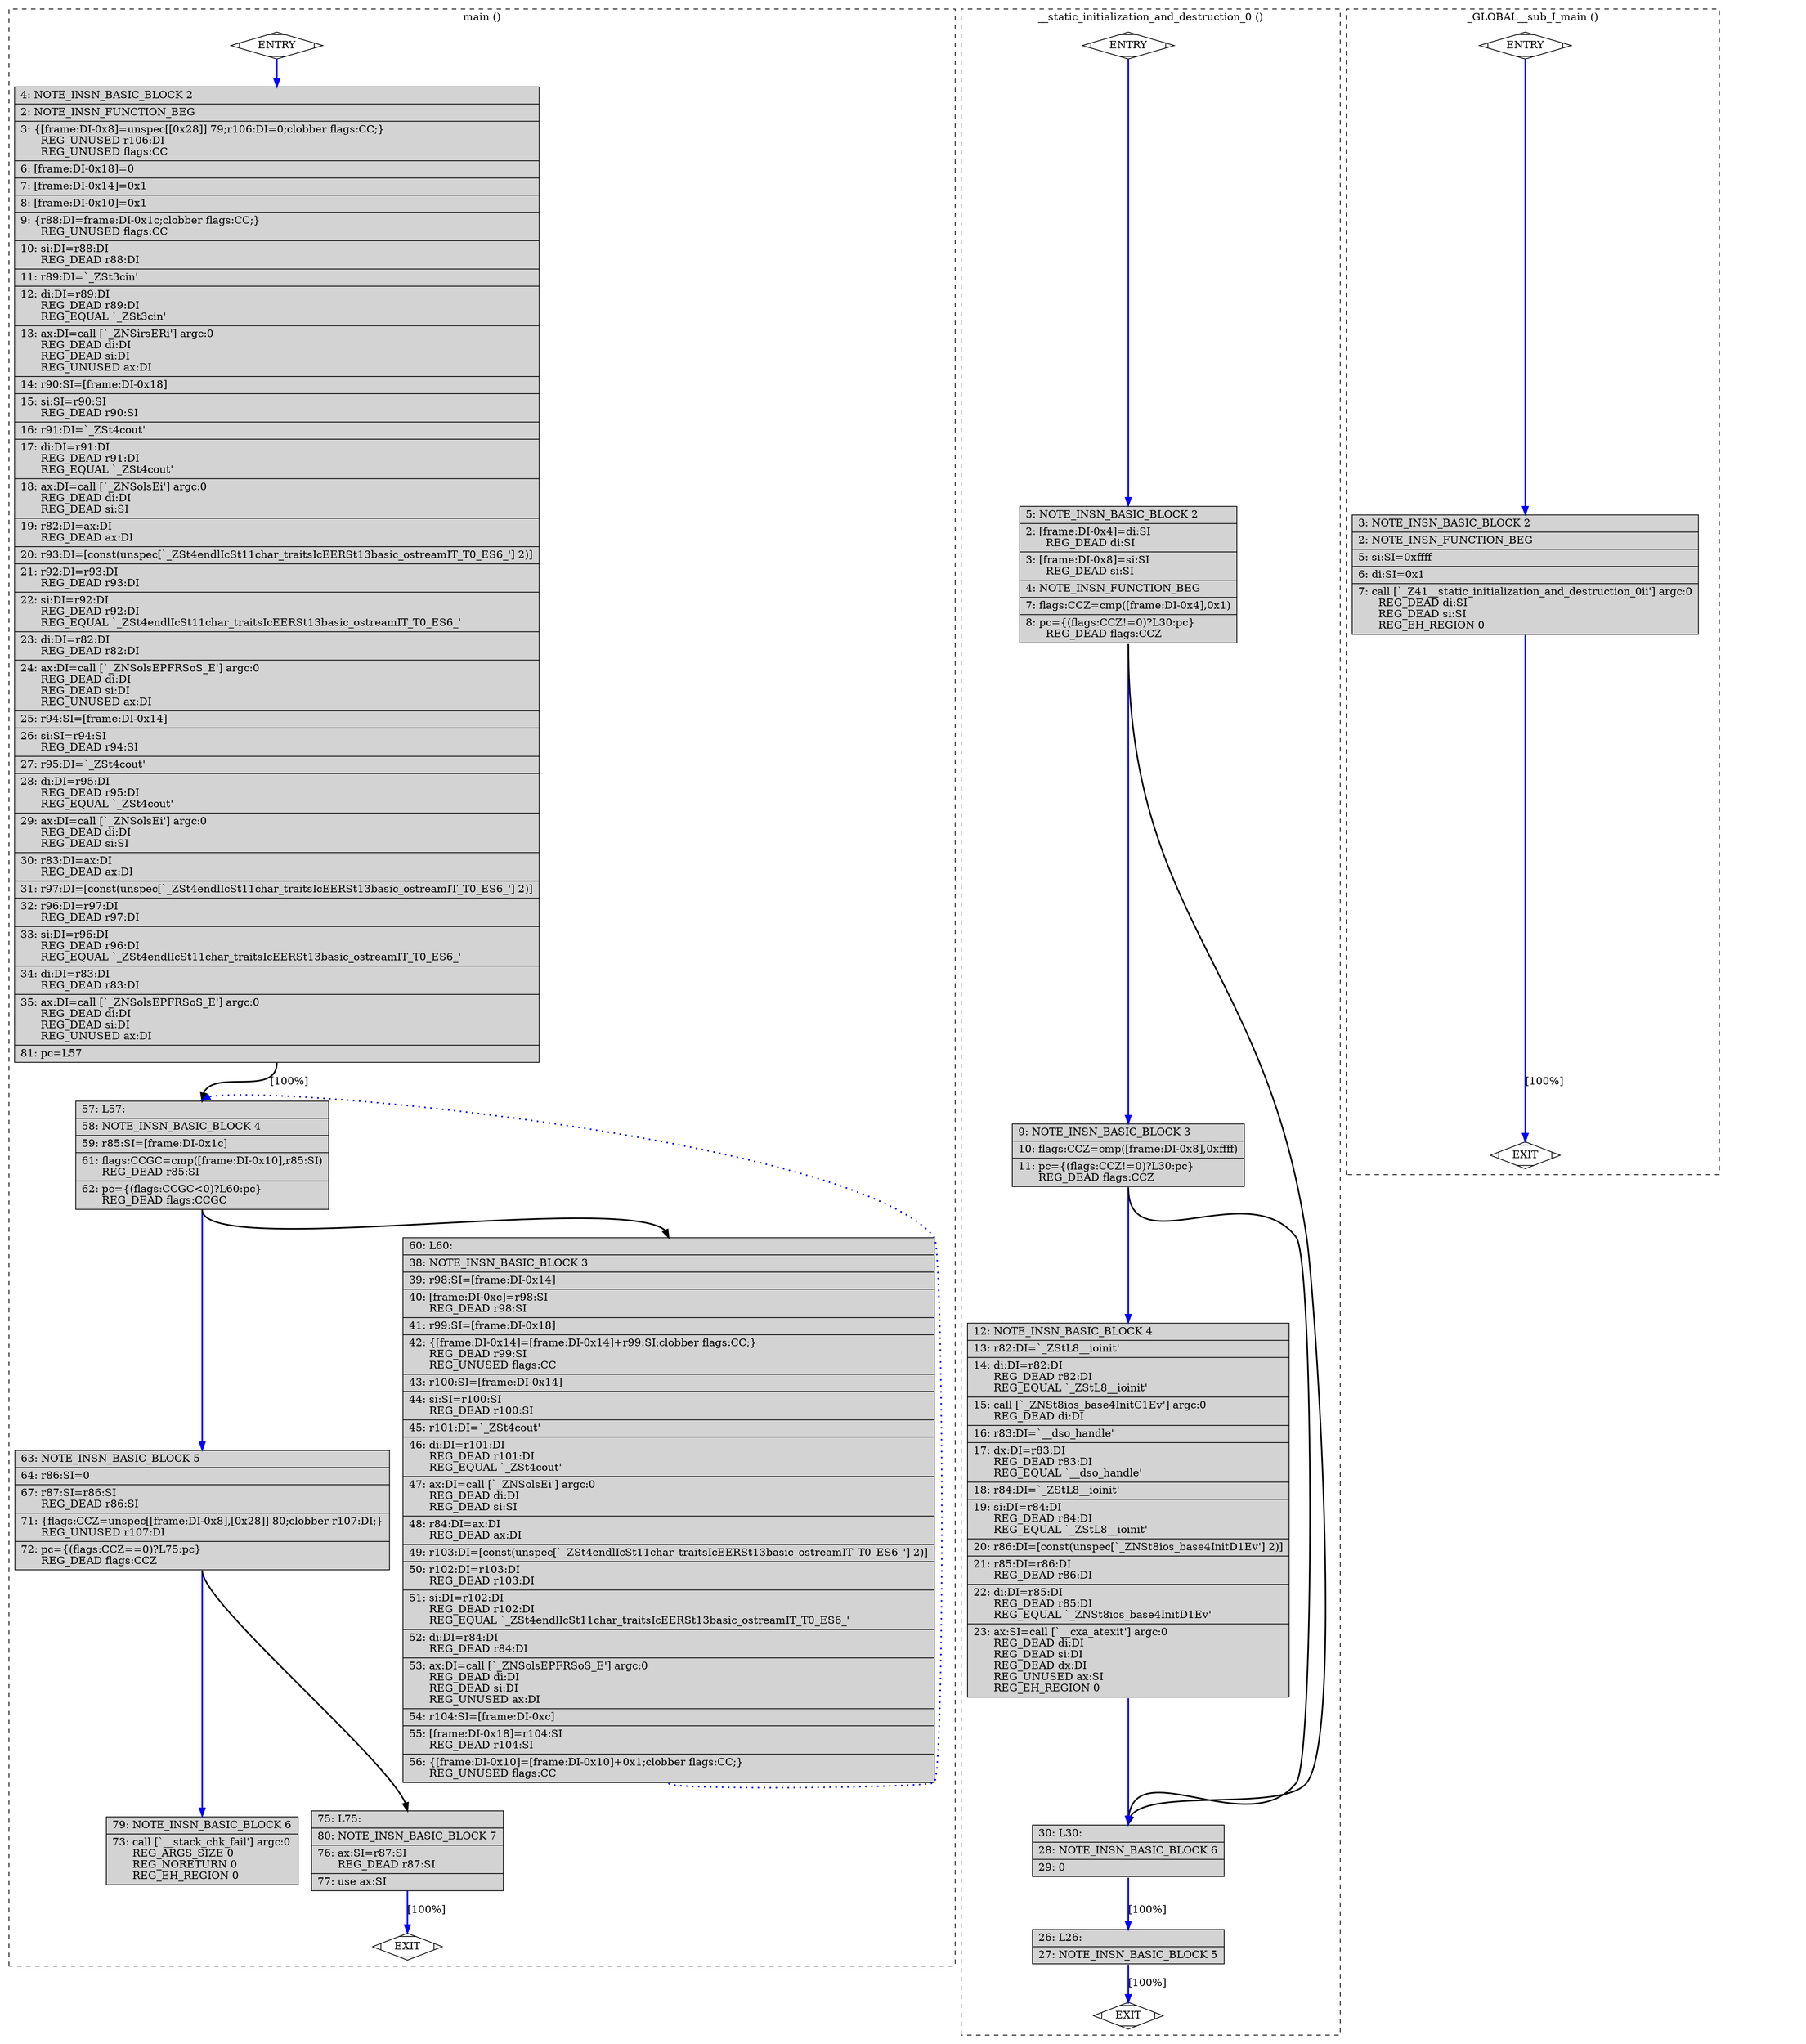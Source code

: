 digraph "a-Fibonacci.cpp.294r.ira" {
overlap=false;
subgraph "cluster_main" {
	style="dashed";
	color="black";
	label="main ()";
	fn_1731_basic_block_0 [shape=Mdiamond,style=filled,fillcolor=white,label="ENTRY"];

	fn_1731_basic_block_2 [shape=record,style=filled,fillcolor=lightgrey,label="{\ \ \ \ 4:\ NOTE_INSN_BASIC_BLOCK\ 2\l\
|\ \ \ \ 2:\ NOTE_INSN_FUNCTION_BEG\l\
|\ \ \ \ 3:\ \{[frame:DI-0x8]=unspec[[0x28]]\ 79;r106:DI=0;clobber\ flags:CC;\}\l\
\ \ \ \ \ \ REG_UNUSED\ r106:DI\l\
\ \ \ \ \ \ REG_UNUSED\ flags:CC\l\
|\ \ \ \ 6:\ [frame:DI-0x18]=0\l\
|\ \ \ \ 7:\ [frame:DI-0x14]=0x1\l\
|\ \ \ \ 8:\ [frame:DI-0x10]=0x1\l\
|\ \ \ \ 9:\ \{r88:DI=frame:DI-0x1c;clobber\ flags:CC;\}\l\
\ \ \ \ \ \ REG_UNUSED\ flags:CC\l\
|\ \ \ 10:\ si:DI=r88:DI\l\
\ \ \ \ \ \ REG_DEAD\ r88:DI\l\
|\ \ \ 11:\ r89:DI=`_ZSt3cin'\l\
|\ \ \ 12:\ di:DI=r89:DI\l\
\ \ \ \ \ \ REG_DEAD\ r89:DI\l\
\ \ \ \ \ \ REG_EQUAL\ `_ZSt3cin'\l\
|\ \ \ 13:\ ax:DI=call\ [`_ZNSirsERi']\ argc:0\l\
\ \ \ \ \ \ REG_DEAD\ di:DI\l\
\ \ \ \ \ \ REG_DEAD\ si:DI\l\
\ \ \ \ \ \ REG_UNUSED\ ax:DI\l\
|\ \ \ 14:\ r90:SI=[frame:DI-0x18]\l\
|\ \ \ 15:\ si:SI=r90:SI\l\
\ \ \ \ \ \ REG_DEAD\ r90:SI\l\
|\ \ \ 16:\ r91:DI=`_ZSt4cout'\l\
|\ \ \ 17:\ di:DI=r91:DI\l\
\ \ \ \ \ \ REG_DEAD\ r91:DI\l\
\ \ \ \ \ \ REG_EQUAL\ `_ZSt4cout'\l\
|\ \ \ 18:\ ax:DI=call\ [`_ZNSolsEi']\ argc:0\l\
\ \ \ \ \ \ REG_DEAD\ di:DI\l\
\ \ \ \ \ \ REG_DEAD\ si:SI\l\
|\ \ \ 19:\ r82:DI=ax:DI\l\
\ \ \ \ \ \ REG_DEAD\ ax:DI\l\
|\ \ \ 20:\ r93:DI=[const(unspec[`_ZSt4endlIcSt11char_traitsIcEERSt13basic_ostreamIT_T0_ES6_']\ 2)]\l\
|\ \ \ 21:\ r92:DI=r93:DI\l\
\ \ \ \ \ \ REG_DEAD\ r93:DI\l\
|\ \ \ 22:\ si:DI=r92:DI\l\
\ \ \ \ \ \ REG_DEAD\ r92:DI\l\
\ \ \ \ \ \ REG_EQUAL\ `_ZSt4endlIcSt11char_traitsIcEERSt13basic_ostreamIT_T0_ES6_'\l\
|\ \ \ 23:\ di:DI=r82:DI\l\
\ \ \ \ \ \ REG_DEAD\ r82:DI\l\
|\ \ \ 24:\ ax:DI=call\ [`_ZNSolsEPFRSoS_E']\ argc:0\l\
\ \ \ \ \ \ REG_DEAD\ di:DI\l\
\ \ \ \ \ \ REG_DEAD\ si:DI\l\
\ \ \ \ \ \ REG_UNUSED\ ax:DI\l\
|\ \ \ 25:\ r94:SI=[frame:DI-0x14]\l\
|\ \ \ 26:\ si:SI=r94:SI\l\
\ \ \ \ \ \ REG_DEAD\ r94:SI\l\
|\ \ \ 27:\ r95:DI=`_ZSt4cout'\l\
|\ \ \ 28:\ di:DI=r95:DI\l\
\ \ \ \ \ \ REG_DEAD\ r95:DI\l\
\ \ \ \ \ \ REG_EQUAL\ `_ZSt4cout'\l\
|\ \ \ 29:\ ax:DI=call\ [`_ZNSolsEi']\ argc:0\l\
\ \ \ \ \ \ REG_DEAD\ di:DI\l\
\ \ \ \ \ \ REG_DEAD\ si:SI\l\
|\ \ \ 30:\ r83:DI=ax:DI\l\
\ \ \ \ \ \ REG_DEAD\ ax:DI\l\
|\ \ \ 31:\ r97:DI=[const(unspec[`_ZSt4endlIcSt11char_traitsIcEERSt13basic_ostreamIT_T0_ES6_']\ 2)]\l\
|\ \ \ 32:\ r96:DI=r97:DI\l\
\ \ \ \ \ \ REG_DEAD\ r97:DI\l\
|\ \ \ 33:\ si:DI=r96:DI\l\
\ \ \ \ \ \ REG_DEAD\ r96:DI\l\
\ \ \ \ \ \ REG_EQUAL\ `_ZSt4endlIcSt11char_traitsIcEERSt13basic_ostreamIT_T0_ES6_'\l\
|\ \ \ 34:\ di:DI=r83:DI\l\
\ \ \ \ \ \ REG_DEAD\ r83:DI\l\
|\ \ \ 35:\ ax:DI=call\ [`_ZNSolsEPFRSoS_E']\ argc:0\l\
\ \ \ \ \ \ REG_DEAD\ di:DI\l\
\ \ \ \ \ \ REG_DEAD\ si:DI\l\
\ \ \ \ \ \ REG_UNUSED\ ax:DI\l\
|\ \ \ 81:\ pc=L57\l\
}"];

	fn_1731_basic_block_4 [shape=record,style=filled,fillcolor=lightgrey,label="{\ \ \ 57:\ L57:\l\
|\ \ \ 58:\ NOTE_INSN_BASIC_BLOCK\ 4\l\
|\ \ \ 59:\ r85:SI=[frame:DI-0x1c]\l\
|\ \ \ 61:\ flags:CCGC=cmp([frame:DI-0x10],r85:SI)\l\
\ \ \ \ \ \ REG_DEAD\ r85:SI\l\
|\ \ \ 62:\ pc=\{(flags:CCGC\<0)?L60:pc\}\l\
\ \ \ \ \ \ REG_DEAD\ flags:CCGC\l\
}"];

	fn_1731_basic_block_5 [shape=record,style=filled,fillcolor=lightgrey,label="{\ \ \ 63:\ NOTE_INSN_BASIC_BLOCK\ 5\l\
|\ \ \ 64:\ r86:SI=0\l\
|\ \ \ 67:\ r87:SI=r86:SI\l\
\ \ \ \ \ \ REG_DEAD\ r86:SI\l\
|\ \ \ 71:\ \{flags:CCZ=unspec[[frame:DI-0x8],[0x28]]\ 80;clobber\ r107:DI;\}\l\
\ \ \ \ \ \ REG_UNUSED\ r107:DI\l\
|\ \ \ 72:\ pc=\{(flags:CCZ==0)?L75:pc\}\l\
\ \ \ \ \ \ REG_DEAD\ flags:CCZ\l\
}"];

	fn_1731_basic_block_6 [shape=record,style=filled,fillcolor=lightgrey,label="{\ \ \ 79:\ NOTE_INSN_BASIC_BLOCK\ 6\l\
|\ \ \ 73:\ call\ [`__stack_chk_fail']\ argc:0\l\
\ \ \ \ \ \ REG_ARGS_SIZE\ 0\l\
\ \ \ \ \ \ REG_NORETURN\ 0\l\
\ \ \ \ \ \ REG_EH_REGION\ 0\l\
}"];

	fn_1731_basic_block_7 [shape=record,style=filled,fillcolor=lightgrey,label="{\ \ \ 75:\ L75:\l\
|\ \ \ 80:\ NOTE_INSN_BASIC_BLOCK\ 7\l\
|\ \ \ 76:\ ax:SI=r87:SI\l\
\ \ \ \ \ \ REG_DEAD\ r87:SI\l\
|\ \ \ 77:\ use\ ax:SI\l\
}"];

	fn_1731_basic_block_3 [shape=record,style=filled,fillcolor=lightgrey,label="{\ \ \ 60:\ L60:\l\
|\ \ \ 38:\ NOTE_INSN_BASIC_BLOCK\ 3\l\
|\ \ \ 39:\ r98:SI=[frame:DI-0x14]\l\
|\ \ \ 40:\ [frame:DI-0xc]=r98:SI\l\
\ \ \ \ \ \ REG_DEAD\ r98:SI\l\
|\ \ \ 41:\ r99:SI=[frame:DI-0x18]\l\
|\ \ \ 42:\ \{[frame:DI-0x14]=[frame:DI-0x14]+r99:SI;clobber\ flags:CC;\}\l\
\ \ \ \ \ \ REG_DEAD\ r99:SI\l\
\ \ \ \ \ \ REG_UNUSED\ flags:CC\l\
|\ \ \ 43:\ r100:SI=[frame:DI-0x14]\l\
|\ \ \ 44:\ si:SI=r100:SI\l\
\ \ \ \ \ \ REG_DEAD\ r100:SI\l\
|\ \ \ 45:\ r101:DI=`_ZSt4cout'\l\
|\ \ \ 46:\ di:DI=r101:DI\l\
\ \ \ \ \ \ REG_DEAD\ r101:DI\l\
\ \ \ \ \ \ REG_EQUAL\ `_ZSt4cout'\l\
|\ \ \ 47:\ ax:DI=call\ [`_ZNSolsEi']\ argc:0\l\
\ \ \ \ \ \ REG_DEAD\ di:DI\l\
\ \ \ \ \ \ REG_DEAD\ si:SI\l\
|\ \ \ 48:\ r84:DI=ax:DI\l\
\ \ \ \ \ \ REG_DEAD\ ax:DI\l\
|\ \ \ 49:\ r103:DI=[const(unspec[`_ZSt4endlIcSt11char_traitsIcEERSt13basic_ostreamIT_T0_ES6_']\ 2)]\l\
|\ \ \ 50:\ r102:DI=r103:DI\l\
\ \ \ \ \ \ REG_DEAD\ r103:DI\l\
|\ \ \ 51:\ si:DI=r102:DI\l\
\ \ \ \ \ \ REG_DEAD\ r102:DI\l\
\ \ \ \ \ \ REG_EQUAL\ `_ZSt4endlIcSt11char_traitsIcEERSt13basic_ostreamIT_T0_ES6_'\l\
|\ \ \ 52:\ di:DI=r84:DI\l\
\ \ \ \ \ \ REG_DEAD\ r84:DI\l\
|\ \ \ 53:\ ax:DI=call\ [`_ZNSolsEPFRSoS_E']\ argc:0\l\
\ \ \ \ \ \ REG_DEAD\ di:DI\l\
\ \ \ \ \ \ REG_DEAD\ si:DI\l\
\ \ \ \ \ \ REG_UNUSED\ ax:DI\l\
|\ \ \ 54:\ r104:SI=[frame:DI-0xc]\l\
|\ \ \ 55:\ [frame:DI-0x18]=r104:SI\l\
\ \ \ \ \ \ REG_DEAD\ r104:SI\l\
|\ \ \ 56:\ \{[frame:DI-0x10]=[frame:DI-0x10]+0x1;clobber\ flags:CC;\}\l\
\ \ \ \ \ \ REG_UNUSED\ flags:CC\l\
}"];

	fn_1731_basic_block_1 [shape=Mdiamond,style=filled,fillcolor=white,label="EXIT"];

	fn_1731_basic_block_0:s -> fn_1731_basic_block_2:n [style="solid,bold",color=blue,weight=100,constraint=true];
	fn_1731_basic_block_2:s -> fn_1731_basic_block_4:n [style="solid,bold",color=black,weight=10,constraint=true,label="[100%]"];
	fn_1731_basic_block_3:s -> fn_1731_basic_block_4:n [style="dotted,bold",color=blue,weight=10,constraint=false];
	fn_1731_basic_block_4:s -> fn_1731_basic_block_3:n [style="solid,bold",color=black,weight=10,constraint=true];
	fn_1731_basic_block_4:s -> fn_1731_basic_block_5:n [style="solid,bold",color=blue,weight=100,constraint=true];
	fn_1731_basic_block_5:s -> fn_1731_basic_block_7:n [style="solid,bold",color=black,weight=10,constraint=true];
	fn_1731_basic_block_5:s -> fn_1731_basic_block_6:n [style="solid,bold",color=blue,weight=100,constraint=true];
	fn_1731_basic_block_7:s -> fn_1731_basic_block_1:n [style="solid,bold",color=blue,weight=100,constraint=true,label="[100%]"];
	fn_1731_basic_block_0:s -> fn_1731_basic_block_1:n [style="invis",constraint=true];
}
subgraph "cluster___static_initialization_and_destruction_0" {
	style="dashed";
	color="black";
	label="__static_initialization_and_destruction_0 ()";
	fn_2231_basic_block_0 [shape=Mdiamond,style=filled,fillcolor=white,label="ENTRY"];

	fn_2231_basic_block_2 [shape=record,style=filled,fillcolor=lightgrey,label="{\ \ \ \ 5:\ NOTE_INSN_BASIC_BLOCK\ 2\l\
|\ \ \ \ 2:\ [frame:DI-0x4]=di:SI\l\
\ \ \ \ \ \ REG_DEAD\ di:SI\l\
|\ \ \ \ 3:\ [frame:DI-0x8]=si:SI\l\
\ \ \ \ \ \ REG_DEAD\ si:SI\l\
|\ \ \ \ 4:\ NOTE_INSN_FUNCTION_BEG\l\
|\ \ \ \ 7:\ flags:CCZ=cmp([frame:DI-0x4],0x1)\l\
|\ \ \ \ 8:\ pc=\{(flags:CCZ!=0)?L30:pc\}\l\
\ \ \ \ \ \ REG_DEAD\ flags:CCZ\l\
}"];

	fn_2231_basic_block_3 [shape=record,style=filled,fillcolor=lightgrey,label="{\ \ \ \ 9:\ NOTE_INSN_BASIC_BLOCK\ 3\l\
|\ \ \ 10:\ flags:CCZ=cmp([frame:DI-0x8],0xffff)\l\
|\ \ \ 11:\ pc=\{(flags:CCZ!=0)?L30:pc\}\l\
\ \ \ \ \ \ REG_DEAD\ flags:CCZ\l\
}"];

	fn_2231_basic_block_4 [shape=record,style=filled,fillcolor=lightgrey,label="{\ \ \ 12:\ NOTE_INSN_BASIC_BLOCK\ 4\l\
|\ \ \ 13:\ r82:DI=`_ZStL8__ioinit'\l\
|\ \ \ 14:\ di:DI=r82:DI\l\
\ \ \ \ \ \ REG_DEAD\ r82:DI\l\
\ \ \ \ \ \ REG_EQUAL\ `_ZStL8__ioinit'\l\
|\ \ \ 15:\ call\ [`_ZNSt8ios_base4InitC1Ev']\ argc:0\l\
\ \ \ \ \ \ REG_DEAD\ di:DI\l\
|\ \ \ 16:\ r83:DI=`__dso_handle'\l\
|\ \ \ 17:\ dx:DI=r83:DI\l\
\ \ \ \ \ \ REG_DEAD\ r83:DI\l\
\ \ \ \ \ \ REG_EQUAL\ `__dso_handle'\l\
|\ \ \ 18:\ r84:DI=`_ZStL8__ioinit'\l\
|\ \ \ 19:\ si:DI=r84:DI\l\
\ \ \ \ \ \ REG_DEAD\ r84:DI\l\
\ \ \ \ \ \ REG_EQUAL\ `_ZStL8__ioinit'\l\
|\ \ \ 20:\ r86:DI=[const(unspec[`_ZNSt8ios_base4InitD1Ev']\ 2)]\l\
|\ \ \ 21:\ r85:DI=r86:DI\l\
\ \ \ \ \ \ REG_DEAD\ r86:DI\l\
|\ \ \ 22:\ di:DI=r85:DI\l\
\ \ \ \ \ \ REG_DEAD\ r85:DI\l\
\ \ \ \ \ \ REG_EQUAL\ `_ZNSt8ios_base4InitD1Ev'\l\
|\ \ \ 23:\ ax:SI=call\ [`__cxa_atexit']\ argc:0\l\
\ \ \ \ \ \ REG_DEAD\ di:DI\l\
\ \ \ \ \ \ REG_DEAD\ si:DI\l\
\ \ \ \ \ \ REG_DEAD\ dx:DI\l\
\ \ \ \ \ \ REG_UNUSED\ ax:SI\l\
\ \ \ \ \ \ REG_EH_REGION\ 0\l\
}"];

	fn_2231_basic_block_6 [shape=record,style=filled,fillcolor=lightgrey,label="{\ \ \ 30:\ L30:\l\
|\ \ \ 28:\ NOTE_INSN_BASIC_BLOCK\ 6\l\
|\ \ \ 29:\ 0\l\
}"];

	fn_2231_basic_block_5 [shape=record,style=filled,fillcolor=lightgrey,label="{\ \ \ 26:\ L26:\l\
|\ \ \ 27:\ NOTE_INSN_BASIC_BLOCK\ 5\l\
}"];

	fn_2231_basic_block_1 [shape=Mdiamond,style=filled,fillcolor=white,label="EXIT"];

	fn_2231_basic_block_0:s -> fn_2231_basic_block_2:n [style="solid,bold",color=blue,weight=100,constraint=true];
	fn_2231_basic_block_2:s -> fn_2231_basic_block_3:n [style="solid,bold",color=blue,weight=100,constraint=true];
	fn_2231_basic_block_2:s -> fn_2231_basic_block_6:n [style="solid,bold",color=black,weight=10,constraint=true];
	fn_2231_basic_block_3:s -> fn_2231_basic_block_4:n [style="solid,bold",color=blue,weight=100,constraint=true];
	fn_2231_basic_block_3:s -> fn_2231_basic_block_6:n [style="solid,bold",color=black,weight=10,constraint=true];
	fn_2231_basic_block_4:s -> fn_2231_basic_block_6:n [style="solid,bold",color=blue,weight=100,constraint=true];
	fn_2231_basic_block_6:s -> fn_2231_basic_block_5:n [style="solid,bold",color=blue,weight=100,constraint=true,label="[100%]"];
	fn_2231_basic_block_5:s -> fn_2231_basic_block_1:n [style="solid,bold",color=blue,weight=100,constraint=true,label="[100%]"];
	fn_2231_basic_block_0:s -> fn_2231_basic_block_1:n [style="invis",constraint=true];
}
subgraph "cluster__GLOBAL__sub_I_main" {
	style="dashed";
	color="black";
	label="_GLOBAL__sub_I_main ()";
	fn_2232_basic_block_0 [shape=Mdiamond,style=filled,fillcolor=white,label="ENTRY"];

	fn_2232_basic_block_2 [shape=record,style=filled,fillcolor=lightgrey,label="{\ \ \ \ 3:\ NOTE_INSN_BASIC_BLOCK\ 2\l\
|\ \ \ \ 2:\ NOTE_INSN_FUNCTION_BEG\l\
|\ \ \ \ 5:\ si:SI=0xffff\l\
|\ \ \ \ 6:\ di:SI=0x1\l\
|\ \ \ \ 7:\ call\ [`_Z41__static_initialization_and_destruction_0ii']\ argc:0\l\
\ \ \ \ \ \ REG_DEAD\ di:SI\l\
\ \ \ \ \ \ REG_DEAD\ si:SI\l\
\ \ \ \ \ \ REG_EH_REGION\ 0\l\
}"];

	fn_2232_basic_block_1 [shape=Mdiamond,style=filled,fillcolor=white,label="EXIT"];

	fn_2232_basic_block_0:s -> fn_2232_basic_block_2:n [style="solid,bold",color=blue,weight=100,constraint=true];
	fn_2232_basic_block_2:s -> fn_2232_basic_block_1:n [style="solid,bold",color=blue,weight=100,constraint=true,label="[100%]"];
	fn_2232_basic_block_0:s -> fn_2232_basic_block_1:n [style="invis",constraint=true];
}
}
